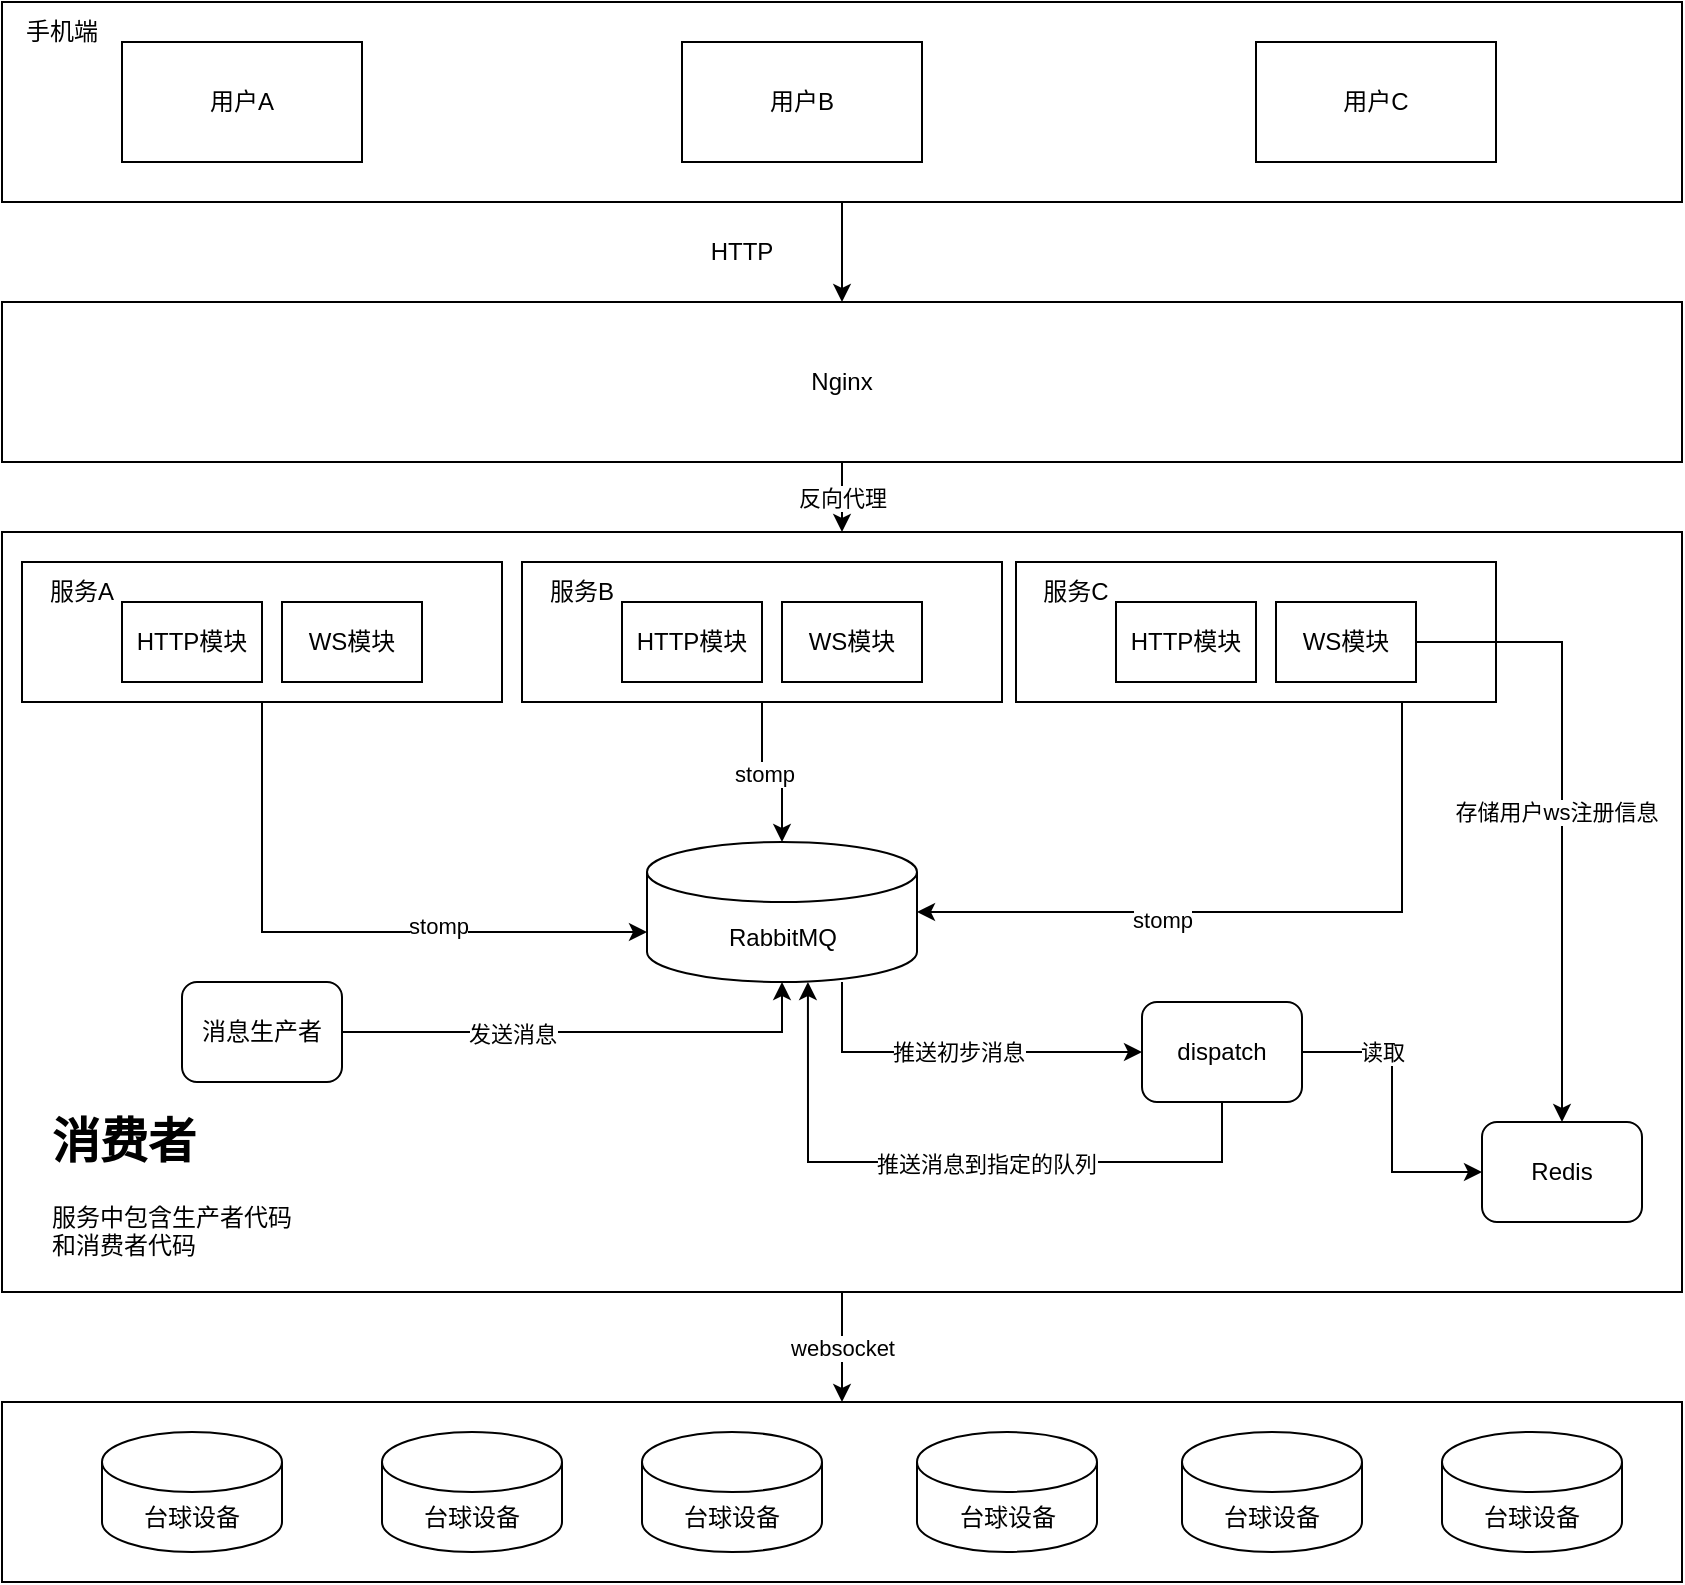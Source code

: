 <mxfile version="15.5.4" type="github">
  <diagram id="G8wTLtnxxF_a71g-igOY" name="Page-1">
    <mxGraphModel dx="2111" dy="822" grid="1" gridSize="10" guides="1" tooltips="1" connect="1" arrows="1" fold="1" page="1" pageScale="1" pageWidth="827" pageHeight="1169" math="0" shadow="0">
      <root>
        <mxCell id="0" />
        <mxCell id="1" parent="0" />
        <mxCell id="8IRLoSpyoqPYh5H4hLr8-58" value="websocket" style="edgeStyle=orthogonalEdgeStyle;rounded=0;orthogonalLoop=1;jettySize=auto;html=1;" edge="1" parent="1" source="8IRLoSpyoqPYh5H4hLr8-25" target="8IRLoSpyoqPYh5H4hLr8-57">
          <mxGeometry relative="1" as="geometry" />
        </mxCell>
        <mxCell id="8IRLoSpyoqPYh5H4hLr8-25" value="" style="rounded=0;whiteSpace=wrap;html=1;" vertex="1" parent="1">
          <mxGeometry x="80" y="325" width="840" height="380" as="geometry" />
        </mxCell>
        <mxCell id="8IRLoSpyoqPYh5H4hLr8-8" value="" style="group" vertex="1" connectable="0" parent="1">
          <mxGeometry x="90" y="340" width="240" height="70" as="geometry" />
        </mxCell>
        <mxCell id="8IRLoSpyoqPYh5H4hLr8-3" value="" style="rounded=0;whiteSpace=wrap;html=1;" vertex="1" parent="8IRLoSpyoqPYh5H4hLr8-8">
          <mxGeometry width="240" height="70" as="geometry" />
        </mxCell>
        <mxCell id="8IRLoSpyoqPYh5H4hLr8-4" value="服务A" style="text;html=1;strokeColor=none;fillColor=none;align=center;verticalAlign=middle;whiteSpace=wrap;rounded=0;" vertex="1" parent="8IRLoSpyoqPYh5H4hLr8-8">
          <mxGeometry width="60" height="30" as="geometry" />
        </mxCell>
        <mxCell id="8IRLoSpyoqPYh5H4hLr8-5" value="WS模块" style="rounded=0;whiteSpace=wrap;html=1;" vertex="1" parent="8IRLoSpyoqPYh5H4hLr8-8">
          <mxGeometry x="130" y="20" width="70" height="40" as="geometry" />
        </mxCell>
        <mxCell id="8IRLoSpyoqPYh5H4hLr8-13" value="HTTP模块" style="rounded=0;whiteSpace=wrap;html=1;" vertex="1" parent="8IRLoSpyoqPYh5H4hLr8-8">
          <mxGeometry x="50" y="20" width="70" height="40" as="geometry" />
        </mxCell>
        <mxCell id="8IRLoSpyoqPYh5H4hLr8-9" value="" style="group" vertex="1" connectable="0" parent="1">
          <mxGeometry x="340" y="340" width="240" height="70" as="geometry" />
        </mxCell>
        <mxCell id="8IRLoSpyoqPYh5H4hLr8-10" value="" style="rounded=0;whiteSpace=wrap;html=1;" vertex="1" parent="8IRLoSpyoqPYh5H4hLr8-9">
          <mxGeometry width="240" height="70" as="geometry" />
        </mxCell>
        <mxCell id="8IRLoSpyoqPYh5H4hLr8-11" value="服务B" style="text;html=1;strokeColor=none;fillColor=none;align=center;verticalAlign=middle;whiteSpace=wrap;rounded=0;" vertex="1" parent="8IRLoSpyoqPYh5H4hLr8-9">
          <mxGeometry width="60" height="30" as="geometry" />
        </mxCell>
        <mxCell id="8IRLoSpyoqPYh5H4hLr8-12" value="WS模块" style="rounded=0;whiteSpace=wrap;html=1;" vertex="1" parent="8IRLoSpyoqPYh5H4hLr8-9">
          <mxGeometry x="130" y="20" width="70" height="40" as="geometry" />
        </mxCell>
        <mxCell id="8IRLoSpyoqPYh5H4hLr8-14" value="HTTP模块" style="rounded=0;whiteSpace=wrap;html=1;" vertex="1" parent="8IRLoSpyoqPYh5H4hLr8-9">
          <mxGeometry x="50" y="20" width="70" height="40" as="geometry" />
        </mxCell>
        <mxCell id="8IRLoSpyoqPYh5H4hLr8-15" value="" style="group" vertex="1" connectable="0" parent="1">
          <mxGeometry x="587" y="340" width="240" height="70" as="geometry" />
        </mxCell>
        <mxCell id="8IRLoSpyoqPYh5H4hLr8-16" value="" style="rounded=0;whiteSpace=wrap;html=1;" vertex="1" parent="8IRLoSpyoqPYh5H4hLr8-15">
          <mxGeometry width="240" height="70" as="geometry" />
        </mxCell>
        <mxCell id="8IRLoSpyoqPYh5H4hLr8-17" value="服务C" style="text;html=1;strokeColor=none;fillColor=none;align=center;verticalAlign=middle;whiteSpace=wrap;rounded=0;" vertex="1" parent="8IRLoSpyoqPYh5H4hLr8-15">
          <mxGeometry width="60" height="30" as="geometry" />
        </mxCell>
        <mxCell id="8IRLoSpyoqPYh5H4hLr8-18" value="WS模块" style="rounded=0;whiteSpace=wrap;html=1;" vertex="1" parent="8IRLoSpyoqPYh5H4hLr8-15">
          <mxGeometry x="130" y="20" width="70" height="40" as="geometry" />
        </mxCell>
        <mxCell id="8IRLoSpyoqPYh5H4hLr8-19" value="HTTP模块" style="rounded=0;whiteSpace=wrap;html=1;" vertex="1" parent="8IRLoSpyoqPYh5H4hLr8-15">
          <mxGeometry x="50" y="20" width="70" height="40" as="geometry" />
        </mxCell>
        <mxCell id="8IRLoSpyoqPYh5H4hLr8-29" value="反向代理" style="edgeStyle=orthogonalEdgeStyle;rounded=0;orthogonalLoop=1;jettySize=auto;html=1;entryX=0.5;entryY=0;entryDx=0;entryDy=0;" edge="1" parent="1" source="8IRLoSpyoqPYh5H4hLr8-23" target="8IRLoSpyoqPYh5H4hLr8-25">
          <mxGeometry relative="1" as="geometry" />
        </mxCell>
        <mxCell id="8IRLoSpyoqPYh5H4hLr8-23" value="Nginx" style="rounded=0;whiteSpace=wrap;html=1;" vertex="1" parent="1">
          <mxGeometry x="80" y="210" width="840" height="80" as="geometry" />
        </mxCell>
        <mxCell id="8IRLoSpyoqPYh5H4hLr8-26" value="" style="group" vertex="1" connectable="0" parent="1">
          <mxGeometry x="80" y="60" width="840" height="100" as="geometry" />
        </mxCell>
        <mxCell id="8IRLoSpyoqPYh5H4hLr8-24" value="" style="rounded=0;whiteSpace=wrap;html=1;" vertex="1" parent="8IRLoSpyoqPYh5H4hLr8-26">
          <mxGeometry width="840" height="100" as="geometry" />
        </mxCell>
        <mxCell id="8IRLoSpyoqPYh5H4hLr8-1" value="用户A" style="rounded=0;whiteSpace=wrap;html=1;" vertex="1" parent="8IRLoSpyoqPYh5H4hLr8-26">
          <mxGeometry x="60" y="20" width="120" height="60" as="geometry" />
        </mxCell>
        <mxCell id="8IRLoSpyoqPYh5H4hLr8-2" value="用户B" style="rounded=0;whiteSpace=wrap;html=1;" vertex="1" parent="8IRLoSpyoqPYh5H4hLr8-26">
          <mxGeometry x="340" y="20" width="120" height="60" as="geometry" />
        </mxCell>
        <mxCell id="8IRLoSpyoqPYh5H4hLr8-20" value="用户C" style="rounded=0;whiteSpace=wrap;html=1;" vertex="1" parent="8IRLoSpyoqPYh5H4hLr8-26">
          <mxGeometry x="627" y="20" width="120" height="60" as="geometry" />
        </mxCell>
        <mxCell id="8IRLoSpyoqPYh5H4hLr8-56" value="手机端" style="text;html=1;strokeColor=none;fillColor=none;align=center;verticalAlign=middle;whiteSpace=wrap;rounded=0;" vertex="1" parent="8IRLoSpyoqPYh5H4hLr8-26">
          <mxGeometry width="60" height="30" as="geometry" />
        </mxCell>
        <mxCell id="8IRLoSpyoqPYh5H4hLr8-27" style="edgeStyle=orthogonalEdgeStyle;rounded=0;orthogonalLoop=1;jettySize=auto;html=1;entryX=0.5;entryY=0;entryDx=0;entryDy=0;" edge="1" parent="1" source="8IRLoSpyoqPYh5H4hLr8-24" target="8IRLoSpyoqPYh5H4hLr8-23">
          <mxGeometry relative="1" as="geometry" />
        </mxCell>
        <mxCell id="8IRLoSpyoqPYh5H4hLr8-28" value="HTTP" style="text;html=1;strokeColor=none;fillColor=none;align=center;verticalAlign=middle;whiteSpace=wrap;rounded=0;" vertex="1" parent="1">
          <mxGeometry x="420" y="170" width="60" height="30" as="geometry" />
        </mxCell>
        <mxCell id="8IRLoSpyoqPYh5H4hLr8-46" value="推送初步消息" style="edgeStyle=orthogonalEdgeStyle;rounded=0;orthogonalLoop=1;jettySize=auto;html=1;entryX=0;entryY=0.5;entryDx=0;entryDy=0;" edge="1" parent="1" source="8IRLoSpyoqPYh5H4hLr8-30" target="8IRLoSpyoqPYh5H4hLr8-40">
          <mxGeometry relative="1" as="geometry">
            <Array as="points">
              <mxPoint x="500" y="585" />
            </Array>
          </mxGeometry>
        </mxCell>
        <mxCell id="8IRLoSpyoqPYh5H4hLr8-30" value="RabbitMQ" style="shape=cylinder3;whiteSpace=wrap;html=1;boundedLbl=1;backgroundOutline=1;size=15;" vertex="1" parent="1">
          <mxGeometry x="402.5" y="480" width="135" height="70" as="geometry" />
        </mxCell>
        <mxCell id="8IRLoSpyoqPYh5H4hLr8-31" style="edgeStyle=orthogonalEdgeStyle;rounded=0;orthogonalLoop=1;jettySize=auto;html=1;entryX=0;entryY=0;entryDx=0;entryDy=45;entryPerimeter=0;" edge="1" parent="1" source="8IRLoSpyoqPYh5H4hLr8-3" target="8IRLoSpyoqPYh5H4hLr8-30">
          <mxGeometry relative="1" as="geometry">
            <Array as="points">
              <mxPoint x="210" y="525" />
            </Array>
          </mxGeometry>
        </mxCell>
        <mxCell id="8IRLoSpyoqPYh5H4hLr8-34" value="stomp" style="edgeLabel;html=1;align=center;verticalAlign=middle;resizable=0;points=[];" vertex="1" connectable="0" parent="8IRLoSpyoqPYh5H4hLr8-31">
          <mxGeometry x="0.316" y="3" relative="1" as="geometry">
            <mxPoint as="offset" />
          </mxGeometry>
        </mxCell>
        <mxCell id="8IRLoSpyoqPYh5H4hLr8-32" style="edgeStyle=orthogonalEdgeStyle;rounded=0;orthogonalLoop=1;jettySize=auto;html=1;entryX=0.5;entryY=0;entryDx=0;entryDy=0;entryPerimeter=0;" edge="1" parent="1" source="8IRLoSpyoqPYh5H4hLr8-10" target="8IRLoSpyoqPYh5H4hLr8-30">
          <mxGeometry relative="1" as="geometry" />
        </mxCell>
        <mxCell id="8IRLoSpyoqPYh5H4hLr8-35" value="stomp" style="edgeLabel;html=1;align=center;verticalAlign=middle;resizable=0;points=[];" vertex="1" connectable="0" parent="8IRLoSpyoqPYh5H4hLr8-32">
          <mxGeometry x="-0.114" y="-1" relative="1" as="geometry">
            <mxPoint as="offset" />
          </mxGeometry>
        </mxCell>
        <mxCell id="8IRLoSpyoqPYh5H4hLr8-33" style="edgeStyle=orthogonalEdgeStyle;rounded=0;orthogonalLoop=1;jettySize=auto;html=1;entryX=1;entryY=0.5;entryDx=0;entryDy=0;entryPerimeter=0;" edge="1" parent="1" source="8IRLoSpyoqPYh5H4hLr8-16" target="8IRLoSpyoqPYh5H4hLr8-30">
          <mxGeometry relative="1" as="geometry">
            <Array as="points">
              <mxPoint x="780" y="515" />
            </Array>
          </mxGeometry>
        </mxCell>
        <mxCell id="8IRLoSpyoqPYh5H4hLr8-36" value="stomp" style="edgeLabel;html=1;align=center;verticalAlign=middle;resizable=0;points=[];" vertex="1" connectable="0" parent="8IRLoSpyoqPYh5H4hLr8-33">
          <mxGeometry x="0.298" y="4" relative="1" as="geometry">
            <mxPoint as="offset" />
          </mxGeometry>
        </mxCell>
        <mxCell id="8IRLoSpyoqPYh5H4hLr8-38" style="edgeStyle=orthogonalEdgeStyle;rounded=0;orthogonalLoop=1;jettySize=auto;html=1;entryX=0.5;entryY=1;entryDx=0;entryDy=0;entryPerimeter=0;" edge="1" parent="1" source="8IRLoSpyoqPYh5H4hLr8-37" target="8IRLoSpyoqPYh5H4hLr8-30">
          <mxGeometry relative="1" as="geometry" />
        </mxCell>
        <mxCell id="8IRLoSpyoqPYh5H4hLr8-39" value="发送消息" style="edgeLabel;html=1;align=center;verticalAlign=middle;resizable=0;points=[];" vertex="1" connectable="0" parent="8IRLoSpyoqPYh5H4hLr8-38">
          <mxGeometry x="-0.309" y="-1" relative="1" as="geometry">
            <mxPoint as="offset" />
          </mxGeometry>
        </mxCell>
        <mxCell id="8IRLoSpyoqPYh5H4hLr8-37" value="消息生产者" style="rounded=1;whiteSpace=wrap;html=1;" vertex="1" parent="1">
          <mxGeometry x="170" y="550" width="80" height="50" as="geometry" />
        </mxCell>
        <mxCell id="8IRLoSpyoqPYh5H4hLr8-47" style="edgeStyle=orthogonalEdgeStyle;rounded=0;orthogonalLoop=1;jettySize=auto;html=1;entryX=0.596;entryY=1;entryDx=0;entryDy=0;entryPerimeter=0;" edge="1" parent="1" source="8IRLoSpyoqPYh5H4hLr8-40" target="8IRLoSpyoqPYh5H4hLr8-30">
          <mxGeometry relative="1" as="geometry">
            <Array as="points">
              <mxPoint x="690" y="640" />
              <mxPoint x="483" y="640" />
            </Array>
          </mxGeometry>
        </mxCell>
        <mxCell id="8IRLoSpyoqPYh5H4hLr8-50" value="推送消息到指定的队列" style="edgeLabel;html=1;align=center;verticalAlign=middle;resizable=0;points=[];" vertex="1" connectable="0" parent="8IRLoSpyoqPYh5H4hLr8-47">
          <mxGeometry x="-0.095" y="1" relative="1" as="geometry">
            <mxPoint as="offset" />
          </mxGeometry>
        </mxCell>
        <mxCell id="8IRLoSpyoqPYh5H4hLr8-48" style="edgeStyle=orthogonalEdgeStyle;rounded=0;orthogonalLoop=1;jettySize=auto;html=1;entryX=0;entryY=0.5;entryDx=0;entryDy=0;" edge="1" parent="1" source="8IRLoSpyoqPYh5H4hLr8-40" target="8IRLoSpyoqPYh5H4hLr8-41">
          <mxGeometry relative="1" as="geometry" />
        </mxCell>
        <mxCell id="8IRLoSpyoqPYh5H4hLr8-49" value="读取" style="edgeLabel;html=1;align=center;verticalAlign=middle;resizable=0;points=[];" vertex="1" connectable="0" parent="8IRLoSpyoqPYh5H4hLr8-48">
          <mxGeometry x="-0.467" relative="1" as="geometry">
            <mxPoint as="offset" />
          </mxGeometry>
        </mxCell>
        <mxCell id="8IRLoSpyoqPYh5H4hLr8-40" value="dispatch" style="rounded=1;whiteSpace=wrap;html=1;" vertex="1" parent="1">
          <mxGeometry x="650" y="560" width="80" height="50" as="geometry" />
        </mxCell>
        <mxCell id="8IRLoSpyoqPYh5H4hLr8-41" value="Redis" style="rounded=1;whiteSpace=wrap;html=1;" vertex="1" parent="1">
          <mxGeometry x="820" y="620" width="80" height="50" as="geometry" />
        </mxCell>
        <mxCell id="8IRLoSpyoqPYh5H4hLr8-42" style="edgeStyle=orthogonalEdgeStyle;rounded=0;orthogonalLoop=1;jettySize=auto;html=1;" edge="1" parent="1" source="8IRLoSpyoqPYh5H4hLr8-18" target="8IRLoSpyoqPYh5H4hLr8-41">
          <mxGeometry relative="1" as="geometry" />
        </mxCell>
        <mxCell id="8IRLoSpyoqPYh5H4hLr8-45" value="存储用户ws注册信息" style="edgeLabel;html=1;align=center;verticalAlign=middle;resizable=0;points=[];" vertex="1" connectable="0" parent="8IRLoSpyoqPYh5H4hLr8-42">
          <mxGeometry x="0.007" y="-3" relative="1" as="geometry">
            <mxPoint as="offset" />
          </mxGeometry>
        </mxCell>
        <mxCell id="8IRLoSpyoqPYh5H4hLr8-57" value="" style="rounded=0;whiteSpace=wrap;html=1;" vertex="1" parent="1">
          <mxGeometry x="80" y="760" width="840" height="90" as="geometry" />
        </mxCell>
        <mxCell id="8IRLoSpyoqPYh5H4hLr8-59" value="台球设备" style="shape=cylinder3;whiteSpace=wrap;html=1;boundedLbl=1;backgroundOutline=1;size=15;" vertex="1" parent="1">
          <mxGeometry x="130" y="775" width="90" height="60" as="geometry" />
        </mxCell>
        <mxCell id="8IRLoSpyoqPYh5H4hLr8-62" value="台球设备" style="shape=cylinder3;whiteSpace=wrap;html=1;boundedLbl=1;backgroundOutline=1;size=15;" vertex="1" parent="1">
          <mxGeometry x="270" y="775" width="90" height="60" as="geometry" />
        </mxCell>
        <mxCell id="8IRLoSpyoqPYh5H4hLr8-63" value="台球设备" style="shape=cylinder3;whiteSpace=wrap;html=1;boundedLbl=1;backgroundOutline=1;size=15;" vertex="1" parent="1">
          <mxGeometry x="400" y="775" width="90" height="60" as="geometry" />
        </mxCell>
        <mxCell id="8IRLoSpyoqPYh5H4hLr8-64" value="台球设备" style="shape=cylinder3;whiteSpace=wrap;html=1;boundedLbl=1;backgroundOutline=1;size=15;" vertex="1" parent="1">
          <mxGeometry x="537.5" y="775" width="90" height="60" as="geometry" />
        </mxCell>
        <mxCell id="8IRLoSpyoqPYh5H4hLr8-65" value="台球设备" style="shape=cylinder3;whiteSpace=wrap;html=1;boundedLbl=1;backgroundOutline=1;size=15;" vertex="1" parent="1">
          <mxGeometry x="670" y="775" width="90" height="60" as="geometry" />
        </mxCell>
        <mxCell id="8IRLoSpyoqPYh5H4hLr8-66" value="台球设备" style="shape=cylinder3;whiteSpace=wrap;html=1;boundedLbl=1;backgroundOutline=1;size=15;" vertex="1" parent="1">
          <mxGeometry x="800" y="775" width="90" height="60" as="geometry" />
        </mxCell>
        <mxCell id="8IRLoSpyoqPYh5H4hLr8-67" value="&lt;h1&gt;消费者&lt;/h1&gt;&lt;p&gt;服务中包含生产者代码和消费者代码&lt;/p&gt;" style="text;html=1;strokeColor=none;fillColor=none;spacing=5;spacingTop=-20;whiteSpace=wrap;overflow=hidden;rounded=0;" vertex="1" parent="1">
          <mxGeometry x="100" y="610" width="131" height="80" as="geometry" />
        </mxCell>
      </root>
    </mxGraphModel>
  </diagram>
</mxfile>
